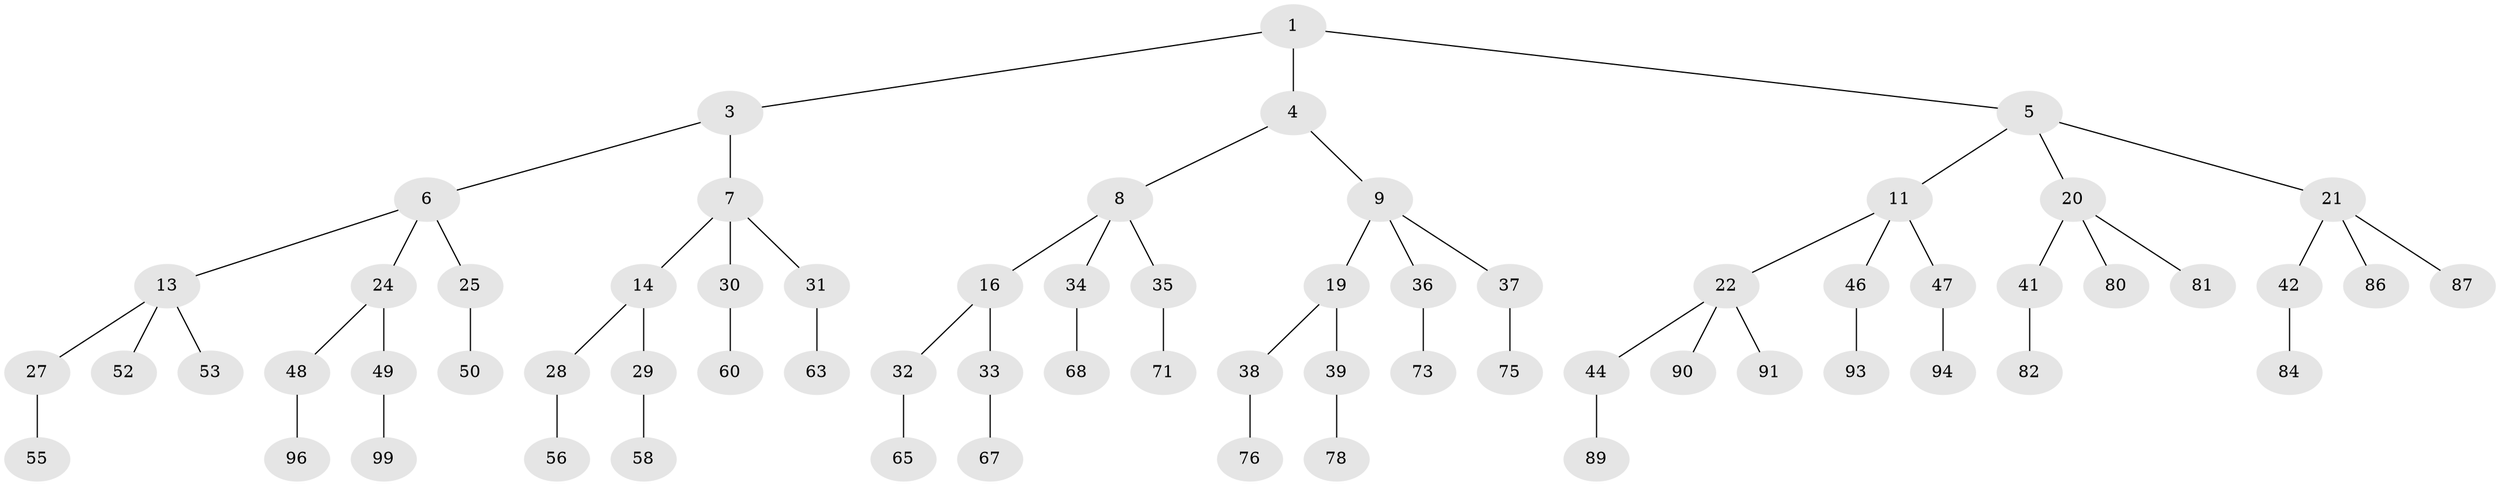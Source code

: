 // original degree distribution, {2: 0.02, 3: 0.48, 1: 0.5}
// Generated by graph-tools (version 1.1) at 2025/11/02/21/25 10:11:11]
// undirected, 67 vertices, 66 edges
graph export_dot {
graph [start="1"]
  node [color=gray90,style=filled];
  1 [super="+2"];
  3 [latent=1];
  4 [latent=0.5];
  5 [latent=0.5,super="+10"];
  6 [latent=0.5,super="+12"];
  7 [latent=0.5,super="+15"];
  8 [latent=0.333333,super="+17"];
  9 [latent=0.333333,super="+18"];
  11 [latent=0.333333,super="+23"];
  13 [latent=0.333333,super="+26"];
  14 [latent=0.333333];
  16 [latent=0.25];
  19 [latent=0.25];
  20 [latent=0.25,super="+40"];
  21 [latent=0.25,super="+43"];
  22 [latent=0.25,super="+45"];
  24 [latent=0.25];
  25 [latent=0.25,super="+51"];
  27 [latent=0.25,super="+54"];
  28 [latent=0.25,super="+57"];
  29 [latent=0.25,super="+59"];
  30 [latent=0.25,super="+61"];
  31 [latent=0.25,super="+62"];
  32 [latent=0.2,super="+64"];
  33 [latent=0.2,super="+66"];
  34 [latent=0.2,super="+69"];
  35 [latent=0.2,super="+70"];
  36 [latent=0.2,super="+72"];
  37 [latent=0.2,super="+74"];
  38 [latent=0.2,super="+77"];
  39 [latent=0.2,super="+79"];
  41 [latent=0.2,super="+83"];
  42 [latent=0.2,super="+85"];
  44 [latent=0.2,super="+88"];
  46 [latent=0.2,super="+92"];
  47 [latent=0.2,super="+95"];
  48 [latent=0.2,super="+97"];
  49 [latent=0.2,super="+98"];
  50 [latent=0.2,super="+100"];
  52 [latent=0.2];
  53 [latent=0.2];
  55 [latent=0.2];
  56 [latent=0.2];
  58 [latent=0.2];
  60 [latent=0.2];
  63 [latent=0.2];
  65 [latent=0.166667];
  67 [latent=0.166667];
  68 [latent=0.166667];
  71 [latent=0.166667];
  73 [latent=0.166667];
  75 [latent=0.166667];
  76 [latent=0.166667];
  78 [latent=0.166667];
  80 [latent=0.166667];
  81 [latent=0.166667];
  82 [latent=0.166667];
  84 [latent=0.166667];
  86 [latent=0.166667];
  87 [latent=0.166667];
  89 [latent=0.166667];
  90 [latent=0.166667];
  91 [latent=0.166667];
  93 [latent=0.166667];
  94 [latent=0.166667];
  96 [latent=0.166667];
  99 [latent=0.166667];
  1 -- 3;
  1 -- 4;
  1 -- 5;
  3 -- 6;
  3 -- 7;
  4 -- 8;
  4 -- 9;
  5 -- 11;
  5 -- 21;
  5 -- 20;
  6 -- 13;
  6 -- 24;
  6 -- 25;
  7 -- 14;
  7 -- 31;
  7 -- 30;
  8 -- 16;
  8 -- 34;
  8 -- 35;
  9 -- 19;
  9 -- 36;
  9 -- 37;
  11 -- 22;
  11 -- 46;
  11 -- 47;
  13 -- 27;
  13 -- 53;
  13 -- 52;
  14 -- 28;
  14 -- 29;
  16 -- 32;
  16 -- 33;
  19 -- 38;
  19 -- 39;
  20 -- 41;
  20 -- 80;
  20 -- 81;
  21 -- 42;
  21 -- 86;
  21 -- 87;
  22 -- 44;
  22 -- 90;
  22 -- 91;
  24 -- 48;
  24 -- 49;
  25 -- 50;
  27 -- 55;
  28 -- 56;
  29 -- 58;
  30 -- 60;
  31 -- 63;
  32 -- 65;
  33 -- 67;
  34 -- 68;
  35 -- 71;
  36 -- 73;
  37 -- 75;
  38 -- 76;
  39 -- 78;
  41 -- 82;
  42 -- 84;
  44 -- 89;
  46 -- 93;
  47 -- 94;
  48 -- 96;
  49 -- 99;
}
